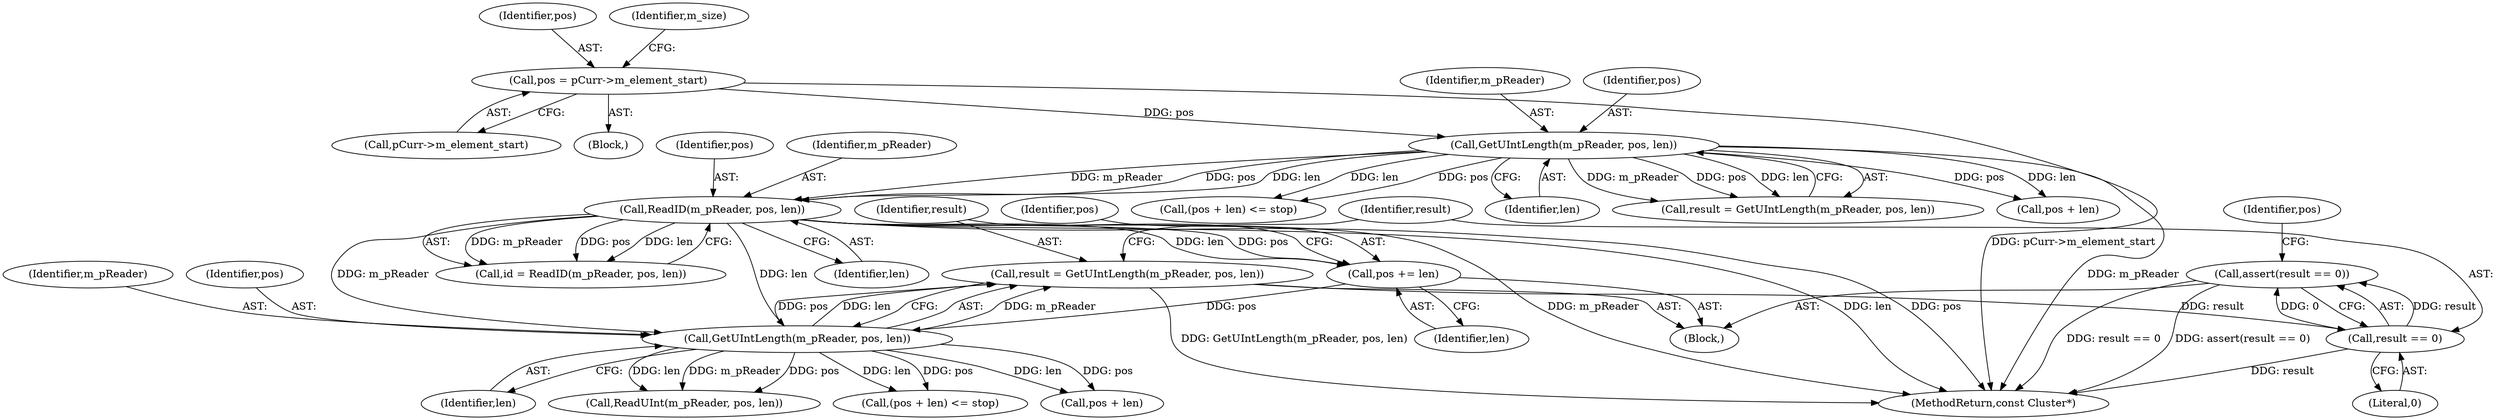 digraph "0_Android_cc274e2abe8b2a6698a5c47d8aa4bb45f1f9538d_20@API" {
"1000258" [label="(Call,assert(result == 0))"];
"1000259" [label="(Call,result == 0)"];
"1000252" [label="(Call,result = GetUIntLength(m_pReader, pos, len))"];
"1000254" [label="(Call,GetUIntLength(m_pReader, pos, len))"];
"1000239" [label="(Call,ReadID(m_pReader, pos, len))"];
"1000216" [label="(Call,GetUIntLength(m_pReader, pos, len))"];
"1000196" [label="(Call,pos = pCurr->m_element_start)"];
"1000249" [label="(Call,pos += len)"];
"1000225" [label="(Call,(pos + len) <= stop)"];
"1000197" [label="(Identifier,pos)"];
"1000546" [label="(MethodReturn,const Cluster*)"];
"1000257" [label="(Identifier,len)"];
"1000239" [label="(Call,ReadID(m_pReader, pos, len))"];
"1000217" [label="(Identifier,m_pReader)"];
"1000254" [label="(Call,GetUIntLength(m_pReader, pos, len))"];
"1000258" [label="(Call,assert(result == 0))"];
"1000253" [label="(Identifier,result)"];
"1000203" [label="(Identifier,m_size)"];
"1000251" [label="(Identifier,len)"];
"1000216" [label="(Call,GetUIntLength(m_pReader, pos, len))"];
"1000219" [label="(Identifier,len)"];
"1000255" [label="(Identifier,m_pReader)"];
"1000218" [label="(Identifier,pos)"];
"1000198" [label="(Call,pCurr->m_element_start)"];
"1000271" [label="(Call,ReadUInt(m_pReader, pos, len))"];
"1000250" [label="(Identifier,pos)"];
"1000265" [label="(Identifier,pos)"];
"1000261" [label="(Literal,0)"];
"1000214" [label="(Call,result = GetUIntLength(m_pReader, pos, len))"];
"1000241" [label="(Identifier,pos)"];
"1000240" [label="(Identifier,m_pReader)"];
"1000260" [label="(Identifier,result)"];
"1000126" [label="(Block,)"];
"1000263" [label="(Call,(pos + len) <= stop)"];
"1000211" [label="(Block,)"];
"1000259" [label="(Call,result == 0)"];
"1000256" [label="(Identifier,pos)"];
"1000252" [label="(Call,result = GetUIntLength(m_pReader, pos, len))"];
"1000264" [label="(Call,pos + len)"];
"1000226" [label="(Call,pos + len)"];
"1000242" [label="(Identifier,len)"];
"1000237" [label="(Call,id = ReadID(m_pReader, pos, len))"];
"1000249" [label="(Call,pos += len)"];
"1000196" [label="(Call,pos = pCurr->m_element_start)"];
"1000258" -> "1000211"  [label="AST: "];
"1000258" -> "1000259"  [label="CFG: "];
"1000259" -> "1000258"  [label="AST: "];
"1000265" -> "1000258"  [label="CFG: "];
"1000258" -> "1000546"  [label="DDG: result == 0"];
"1000258" -> "1000546"  [label="DDG: assert(result == 0)"];
"1000259" -> "1000258"  [label="DDG: result"];
"1000259" -> "1000258"  [label="DDG: 0"];
"1000259" -> "1000261"  [label="CFG: "];
"1000260" -> "1000259"  [label="AST: "];
"1000261" -> "1000259"  [label="AST: "];
"1000259" -> "1000546"  [label="DDG: result"];
"1000252" -> "1000259"  [label="DDG: result"];
"1000252" -> "1000211"  [label="AST: "];
"1000252" -> "1000254"  [label="CFG: "];
"1000253" -> "1000252"  [label="AST: "];
"1000254" -> "1000252"  [label="AST: "];
"1000260" -> "1000252"  [label="CFG: "];
"1000252" -> "1000546"  [label="DDG: GetUIntLength(m_pReader, pos, len)"];
"1000254" -> "1000252"  [label="DDG: m_pReader"];
"1000254" -> "1000252"  [label="DDG: pos"];
"1000254" -> "1000252"  [label="DDG: len"];
"1000254" -> "1000257"  [label="CFG: "];
"1000255" -> "1000254"  [label="AST: "];
"1000256" -> "1000254"  [label="AST: "];
"1000257" -> "1000254"  [label="AST: "];
"1000239" -> "1000254"  [label="DDG: m_pReader"];
"1000239" -> "1000254"  [label="DDG: len"];
"1000249" -> "1000254"  [label="DDG: pos"];
"1000254" -> "1000263"  [label="DDG: pos"];
"1000254" -> "1000263"  [label="DDG: len"];
"1000254" -> "1000264"  [label="DDG: pos"];
"1000254" -> "1000264"  [label="DDG: len"];
"1000254" -> "1000271"  [label="DDG: m_pReader"];
"1000254" -> "1000271"  [label="DDG: pos"];
"1000254" -> "1000271"  [label="DDG: len"];
"1000239" -> "1000237"  [label="AST: "];
"1000239" -> "1000242"  [label="CFG: "];
"1000240" -> "1000239"  [label="AST: "];
"1000241" -> "1000239"  [label="AST: "];
"1000242" -> "1000239"  [label="AST: "];
"1000237" -> "1000239"  [label="CFG: "];
"1000239" -> "1000546"  [label="DDG: m_pReader"];
"1000239" -> "1000546"  [label="DDG: len"];
"1000239" -> "1000546"  [label="DDG: pos"];
"1000239" -> "1000237"  [label="DDG: m_pReader"];
"1000239" -> "1000237"  [label="DDG: pos"];
"1000239" -> "1000237"  [label="DDG: len"];
"1000216" -> "1000239"  [label="DDG: m_pReader"];
"1000216" -> "1000239"  [label="DDG: pos"];
"1000216" -> "1000239"  [label="DDG: len"];
"1000239" -> "1000249"  [label="DDG: len"];
"1000239" -> "1000249"  [label="DDG: pos"];
"1000216" -> "1000214"  [label="AST: "];
"1000216" -> "1000219"  [label="CFG: "];
"1000217" -> "1000216"  [label="AST: "];
"1000218" -> "1000216"  [label="AST: "];
"1000219" -> "1000216"  [label="AST: "];
"1000214" -> "1000216"  [label="CFG: "];
"1000216" -> "1000546"  [label="DDG: m_pReader"];
"1000216" -> "1000214"  [label="DDG: m_pReader"];
"1000216" -> "1000214"  [label="DDG: pos"];
"1000216" -> "1000214"  [label="DDG: len"];
"1000196" -> "1000216"  [label="DDG: pos"];
"1000216" -> "1000225"  [label="DDG: pos"];
"1000216" -> "1000225"  [label="DDG: len"];
"1000216" -> "1000226"  [label="DDG: pos"];
"1000216" -> "1000226"  [label="DDG: len"];
"1000196" -> "1000126"  [label="AST: "];
"1000196" -> "1000198"  [label="CFG: "];
"1000197" -> "1000196"  [label="AST: "];
"1000198" -> "1000196"  [label="AST: "];
"1000203" -> "1000196"  [label="CFG: "];
"1000196" -> "1000546"  [label="DDG: pCurr->m_element_start"];
"1000249" -> "1000211"  [label="AST: "];
"1000249" -> "1000251"  [label="CFG: "];
"1000250" -> "1000249"  [label="AST: "];
"1000251" -> "1000249"  [label="AST: "];
"1000253" -> "1000249"  [label="CFG: "];
}
